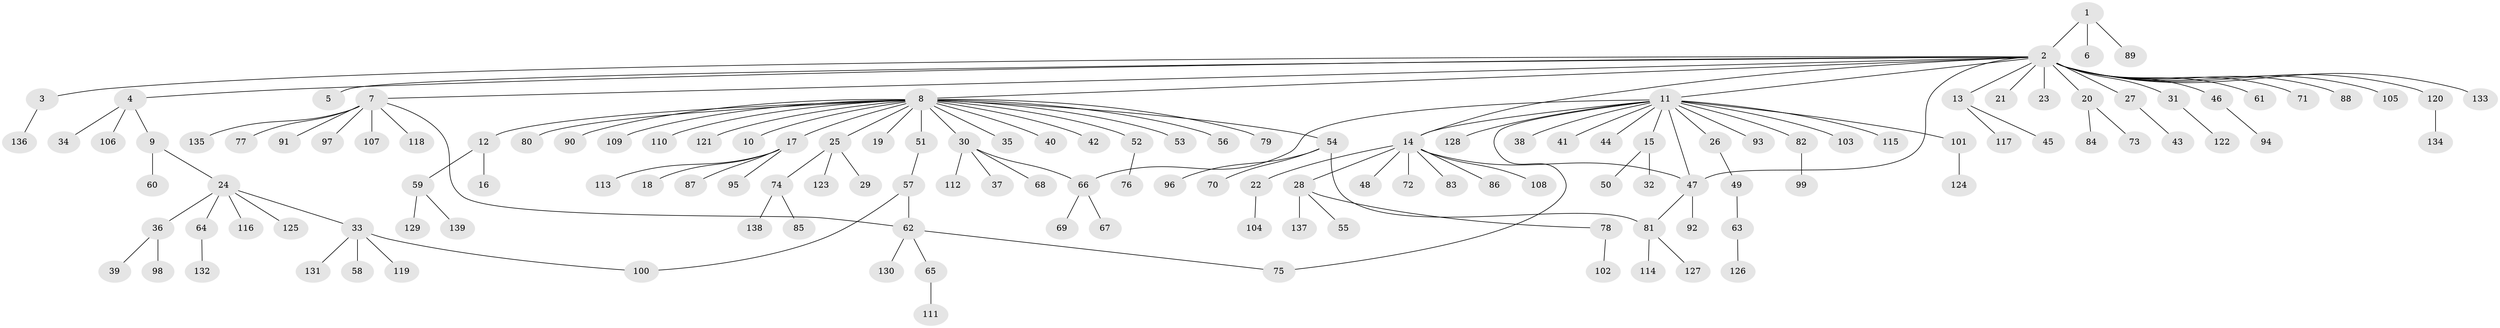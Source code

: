 // coarse degree distribution, {22: 0.01818181818181818, 1: 0.7636363636363637, 6: 0.03636363636363636, 2: 0.03636363636363636, 9: 0.01818181818181818, 8: 0.01818181818181818, 4: 0.01818181818181818, 5: 0.03636363636363636, 3: 0.05454545454545454}
// Generated by graph-tools (version 1.1) at 2025/17/03/04/25 18:17:59]
// undirected, 139 vertices, 146 edges
graph export_dot {
graph [start="1"]
  node [color=gray90,style=filled];
  1;
  2;
  3;
  4;
  5;
  6;
  7;
  8;
  9;
  10;
  11;
  12;
  13;
  14;
  15;
  16;
  17;
  18;
  19;
  20;
  21;
  22;
  23;
  24;
  25;
  26;
  27;
  28;
  29;
  30;
  31;
  32;
  33;
  34;
  35;
  36;
  37;
  38;
  39;
  40;
  41;
  42;
  43;
  44;
  45;
  46;
  47;
  48;
  49;
  50;
  51;
  52;
  53;
  54;
  55;
  56;
  57;
  58;
  59;
  60;
  61;
  62;
  63;
  64;
  65;
  66;
  67;
  68;
  69;
  70;
  71;
  72;
  73;
  74;
  75;
  76;
  77;
  78;
  79;
  80;
  81;
  82;
  83;
  84;
  85;
  86;
  87;
  88;
  89;
  90;
  91;
  92;
  93;
  94;
  95;
  96;
  97;
  98;
  99;
  100;
  101;
  102;
  103;
  104;
  105;
  106;
  107;
  108;
  109;
  110;
  111;
  112;
  113;
  114;
  115;
  116;
  117;
  118;
  119;
  120;
  121;
  122;
  123;
  124;
  125;
  126;
  127;
  128;
  129;
  130;
  131;
  132;
  133;
  134;
  135;
  136;
  137;
  138;
  139;
  1 -- 2;
  1 -- 6;
  1 -- 89;
  2 -- 3;
  2 -- 4;
  2 -- 5;
  2 -- 7;
  2 -- 8;
  2 -- 11;
  2 -- 13;
  2 -- 14;
  2 -- 20;
  2 -- 21;
  2 -- 23;
  2 -- 27;
  2 -- 31;
  2 -- 46;
  2 -- 47;
  2 -- 61;
  2 -- 71;
  2 -- 88;
  2 -- 105;
  2 -- 120;
  2 -- 133;
  3 -- 136;
  4 -- 9;
  4 -- 34;
  4 -- 106;
  7 -- 62;
  7 -- 77;
  7 -- 91;
  7 -- 97;
  7 -- 107;
  7 -- 118;
  7 -- 135;
  8 -- 10;
  8 -- 12;
  8 -- 17;
  8 -- 19;
  8 -- 25;
  8 -- 30;
  8 -- 35;
  8 -- 40;
  8 -- 42;
  8 -- 51;
  8 -- 52;
  8 -- 53;
  8 -- 54;
  8 -- 56;
  8 -- 79;
  8 -- 80;
  8 -- 90;
  8 -- 109;
  8 -- 110;
  8 -- 121;
  9 -- 24;
  9 -- 60;
  11 -- 14;
  11 -- 15;
  11 -- 26;
  11 -- 38;
  11 -- 41;
  11 -- 44;
  11 -- 47;
  11 -- 66;
  11 -- 75;
  11 -- 82;
  11 -- 93;
  11 -- 101;
  11 -- 103;
  11 -- 115;
  11 -- 128;
  12 -- 16;
  12 -- 59;
  13 -- 45;
  13 -- 117;
  14 -- 22;
  14 -- 28;
  14 -- 47;
  14 -- 48;
  14 -- 72;
  14 -- 83;
  14 -- 86;
  14 -- 108;
  15 -- 32;
  15 -- 50;
  17 -- 18;
  17 -- 87;
  17 -- 95;
  17 -- 113;
  20 -- 73;
  20 -- 84;
  22 -- 104;
  24 -- 33;
  24 -- 36;
  24 -- 64;
  24 -- 116;
  24 -- 125;
  25 -- 29;
  25 -- 74;
  25 -- 123;
  26 -- 49;
  27 -- 43;
  28 -- 55;
  28 -- 78;
  28 -- 137;
  30 -- 37;
  30 -- 66;
  30 -- 68;
  30 -- 112;
  31 -- 122;
  33 -- 58;
  33 -- 100;
  33 -- 119;
  33 -- 131;
  36 -- 39;
  36 -- 98;
  46 -- 94;
  47 -- 81;
  47 -- 92;
  49 -- 63;
  51 -- 57;
  52 -- 76;
  54 -- 70;
  54 -- 81;
  54 -- 96;
  57 -- 62;
  57 -- 100;
  59 -- 129;
  59 -- 139;
  62 -- 65;
  62 -- 75;
  62 -- 130;
  63 -- 126;
  64 -- 132;
  65 -- 111;
  66 -- 67;
  66 -- 69;
  74 -- 85;
  74 -- 138;
  78 -- 102;
  81 -- 114;
  81 -- 127;
  82 -- 99;
  101 -- 124;
  120 -- 134;
}
